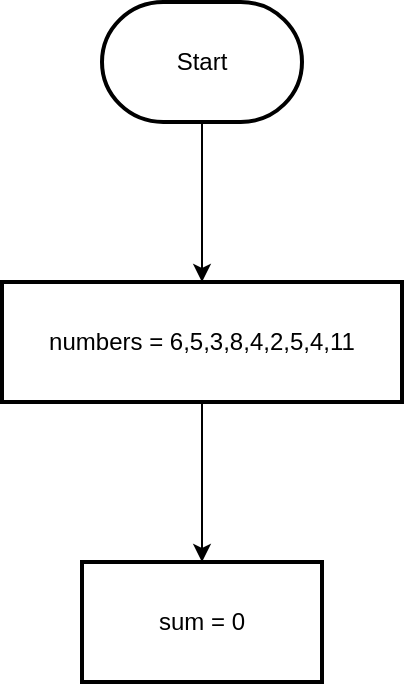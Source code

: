 <mxfile>
    <diagram id="Yhu4xEmLDvl-gs0UfBH4" name="Page-1">
        <mxGraphModel dx="496" dy="531" grid="1" gridSize="10" guides="1" tooltips="1" connect="1" arrows="1" fold="1" page="1" pageScale="1" pageWidth="850" pageHeight="1100" math="0" shadow="0">
            <root>
                <mxCell id="0"/>
                <mxCell id="1" parent="0"/>
                <mxCell id="4" value="" style="edgeStyle=none;html=1;" edge="1" parent="1" source="2" target="3">
                    <mxGeometry relative="1" as="geometry"/>
                </mxCell>
                <mxCell id="2" value="Start" style="strokeWidth=2;html=1;shape=mxgraph.flowchart.terminator;whiteSpace=wrap;" vertex="1" parent="1">
                    <mxGeometry x="200" y="10" width="100" height="60" as="geometry"/>
                </mxCell>
                <mxCell id="6" value="" style="edgeStyle=none;html=1;" edge="1" parent="1" source="3" target="5">
                    <mxGeometry relative="1" as="geometry"/>
                </mxCell>
                <mxCell id="3" value="numbers = 6,5,3,8,4,2,5,4,11" style="whiteSpace=wrap;html=1;strokeWidth=2;" vertex="1" parent="1">
                    <mxGeometry x="150" y="150" width="200" height="60" as="geometry"/>
                </mxCell>
                <mxCell id="5" value="sum = 0" style="whiteSpace=wrap;html=1;strokeWidth=2;" vertex="1" parent="1">
                    <mxGeometry x="190" y="290" width="120" height="60" as="geometry"/>
                </mxCell>
            </root>
        </mxGraphModel>
    </diagram>
</mxfile>